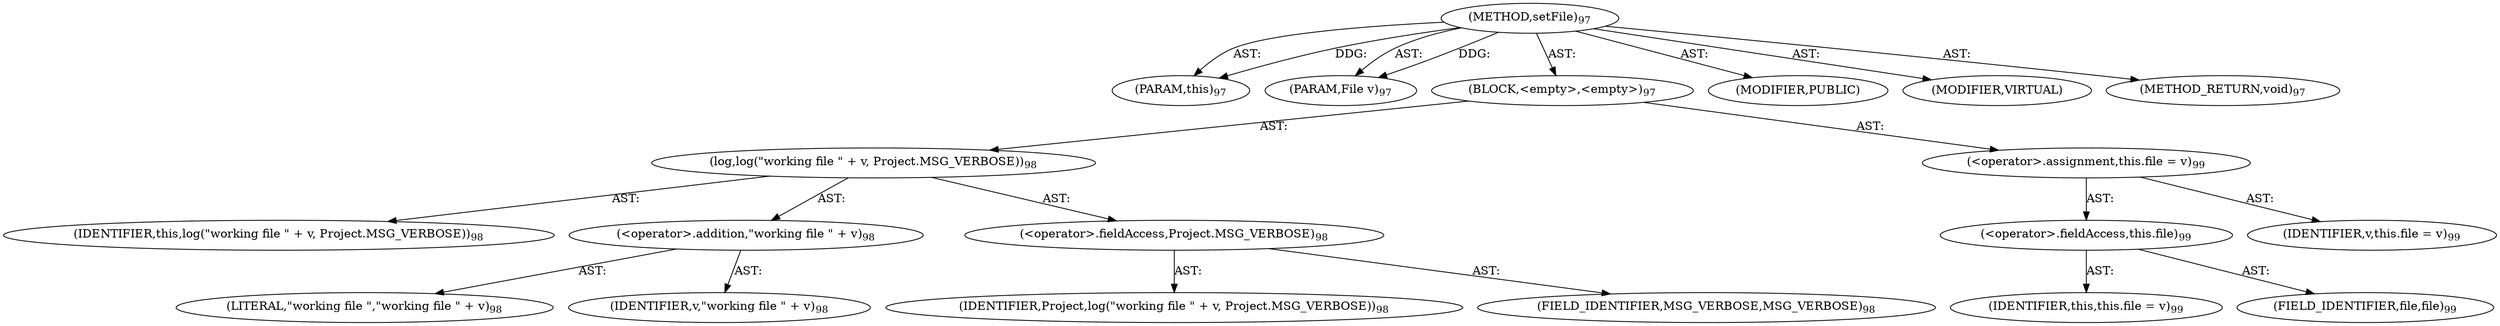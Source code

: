 digraph "setFile" {  
"111669149698" [label = <(METHOD,setFile)<SUB>97</SUB>> ]
"115964116992" [label = <(PARAM,this)<SUB>97</SUB>> ]
"115964117000" [label = <(PARAM,File v)<SUB>97</SUB>> ]
"25769803778" [label = <(BLOCK,&lt;empty&gt;,&lt;empty&gt;)<SUB>97</SUB>> ]
"30064771085" [label = <(log,log(&quot;working file &quot; + v, Project.MSG_VERBOSE))<SUB>98</SUB>> ]
"68719476736" [label = <(IDENTIFIER,this,log(&quot;working file &quot; + v, Project.MSG_VERBOSE))<SUB>98</SUB>> ]
"30064771086" [label = <(&lt;operator&gt;.addition,&quot;working file &quot; + v)<SUB>98</SUB>> ]
"90194313219" [label = <(LITERAL,&quot;working file &quot;,&quot;working file &quot; + v)<SUB>98</SUB>> ]
"68719476763" [label = <(IDENTIFIER,v,&quot;working file &quot; + v)<SUB>98</SUB>> ]
"30064771087" [label = <(&lt;operator&gt;.fieldAccess,Project.MSG_VERBOSE)<SUB>98</SUB>> ]
"68719476764" [label = <(IDENTIFIER,Project,log(&quot;working file &quot; + v, Project.MSG_VERBOSE))<SUB>98</SUB>> ]
"55834574854" [label = <(FIELD_IDENTIFIER,MSG_VERBOSE,MSG_VERBOSE)<SUB>98</SUB>> ]
"30064771088" [label = <(&lt;operator&gt;.assignment,this.file = v)<SUB>99</SUB>> ]
"30064771089" [label = <(&lt;operator&gt;.fieldAccess,this.file)<SUB>99</SUB>> ]
"68719476737" [label = <(IDENTIFIER,this,this.file = v)<SUB>99</SUB>> ]
"55834574855" [label = <(FIELD_IDENTIFIER,file,file)<SUB>99</SUB>> ]
"68719476765" [label = <(IDENTIFIER,v,this.file = v)<SUB>99</SUB>> ]
"133143986184" [label = <(MODIFIER,PUBLIC)> ]
"133143986185" [label = <(MODIFIER,VIRTUAL)> ]
"128849018882" [label = <(METHOD_RETURN,void)<SUB>97</SUB>> ]
  "111669149698" -> "115964116992"  [ label = "AST: "] 
  "111669149698" -> "115964117000"  [ label = "AST: "] 
  "111669149698" -> "25769803778"  [ label = "AST: "] 
  "111669149698" -> "133143986184"  [ label = "AST: "] 
  "111669149698" -> "133143986185"  [ label = "AST: "] 
  "111669149698" -> "128849018882"  [ label = "AST: "] 
  "25769803778" -> "30064771085"  [ label = "AST: "] 
  "25769803778" -> "30064771088"  [ label = "AST: "] 
  "30064771085" -> "68719476736"  [ label = "AST: "] 
  "30064771085" -> "30064771086"  [ label = "AST: "] 
  "30064771085" -> "30064771087"  [ label = "AST: "] 
  "30064771086" -> "90194313219"  [ label = "AST: "] 
  "30064771086" -> "68719476763"  [ label = "AST: "] 
  "30064771087" -> "68719476764"  [ label = "AST: "] 
  "30064771087" -> "55834574854"  [ label = "AST: "] 
  "30064771088" -> "30064771089"  [ label = "AST: "] 
  "30064771088" -> "68719476765"  [ label = "AST: "] 
  "30064771089" -> "68719476737"  [ label = "AST: "] 
  "30064771089" -> "55834574855"  [ label = "AST: "] 
  "111669149698" -> "115964116992"  [ label = "DDG: "] 
  "111669149698" -> "115964117000"  [ label = "DDG: "] 
}

